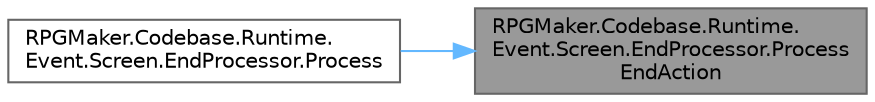 digraph "RPGMaker.Codebase.Runtime.Event.Screen.EndProcessor.ProcessEndAction"
{
 // LATEX_PDF_SIZE
  bgcolor="transparent";
  edge [fontname=Helvetica,fontsize=10,labelfontname=Helvetica,labelfontsize=10];
  node [fontname=Helvetica,fontsize=10,shape=box,height=0.2,width=0.4];
  rankdir="RL";
  Node1 [id="Node000001",label="RPGMaker.Codebase.Runtime.\lEvent.Screen.EndProcessor.Process\lEndAction",height=0.2,width=0.4,color="gray40", fillcolor="grey60", style="filled", fontcolor="black",tooltip=" "];
  Node1 -> Node2 [id="edge1_Node000001_Node000002",dir="back",color="steelblue1",style="solid",tooltip=" "];
  Node2 [id="Node000002",label="RPGMaker.Codebase.Runtime.\lEvent.Screen.EndProcessor.Process",height=0.2,width=0.4,color="grey40", fillcolor="white", style="filled",URL="$d7/dd7/class_r_p_g_maker_1_1_codebase_1_1_runtime_1_1_event_1_1_screen_1_1_end_processor.html#a9770e0a03fe787161456c2d5d09428e7",tooltip="イベント実行処理"];
}
